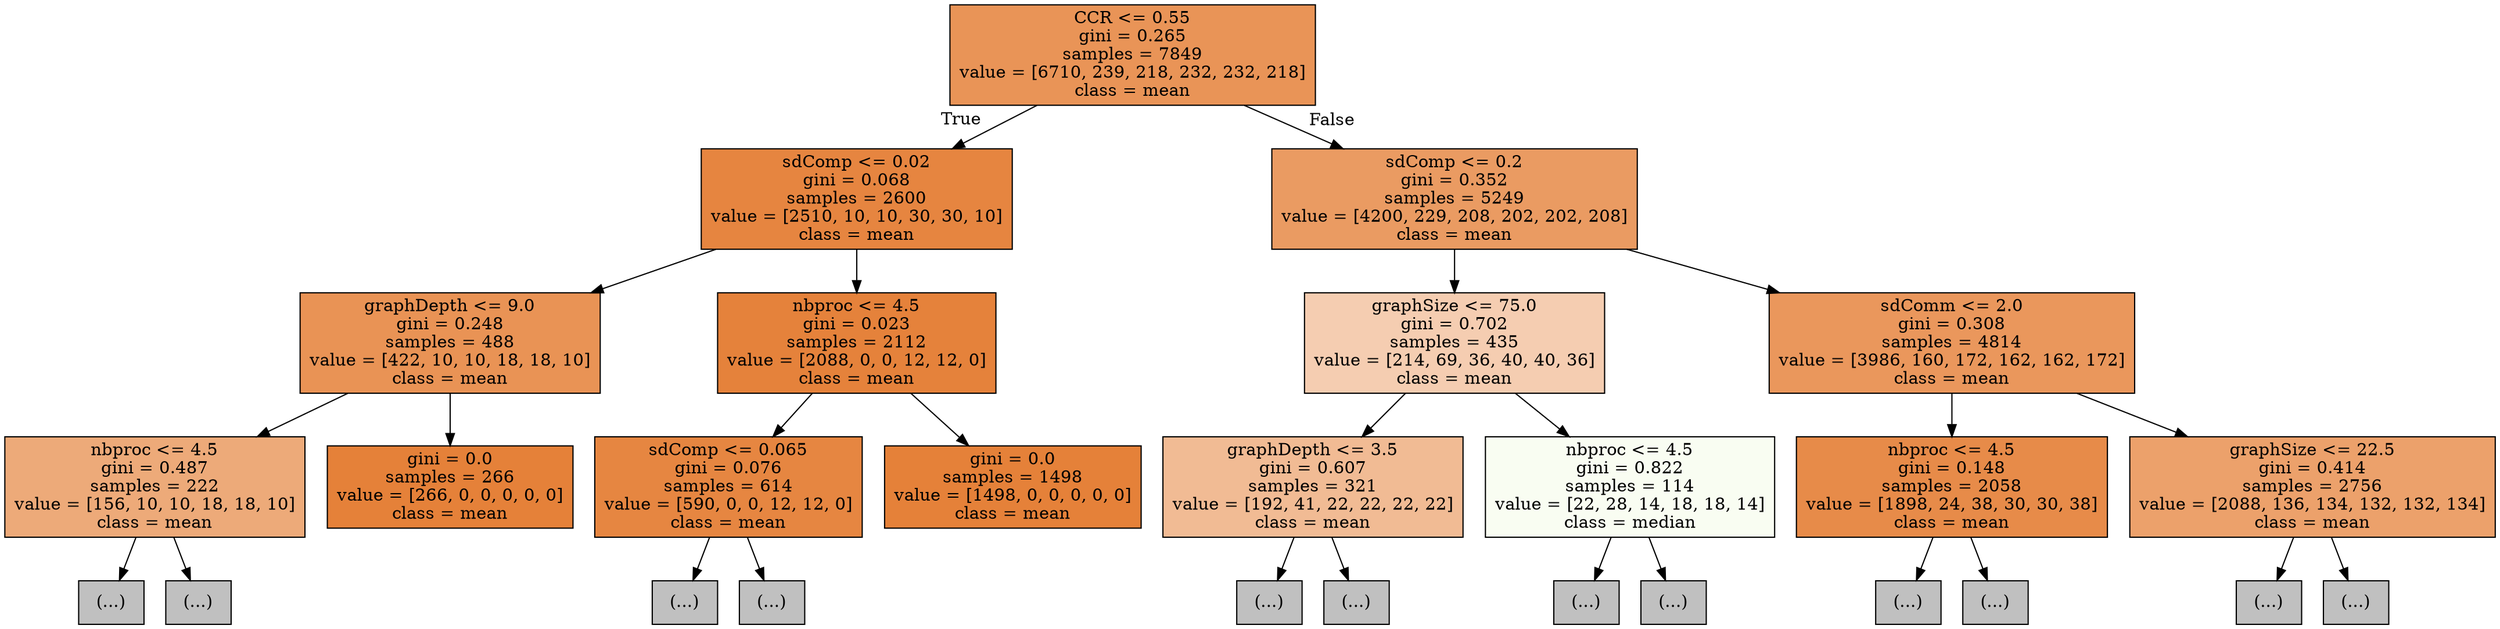 digraph Tree {
node [shape=box, style="filled", color="black"] ;
0 [label="CCR <= 0.55\ngini = 0.265\nsamples = 7849\nvalue = [6710, 239, 218, 232, 232, 218]\nclass = mean", fillcolor="#e99457"] ;
1 [label="sdComp <= 0.02\ngini = 0.068\nsamples = 2600\nvalue = [2510, 10, 10, 30, 30, 10]\nclass = mean", fillcolor="#e68540"] ;
0 -> 1 [labeldistance=2.5, labelangle=45, headlabel="True"] ;
2 [label="graphDepth <= 9.0\ngini = 0.248\nsamples = 488\nvalue = [422, 10, 10, 18, 18, 10]\nclass = mean", fillcolor="#e99355"] ;
1 -> 2 ;
3 [label="nbproc <= 4.5\ngini = 0.487\nsamples = 222\nvalue = [156, 10, 10, 18, 18, 10]\nclass = mean", fillcolor="#edaa79"] ;
2 -> 3 ;
4 [label="(...)", fillcolor="#C0C0C0"] ;
3 -> 4 ;
19 [label="(...)", fillcolor="#C0C0C0"] ;
3 -> 19 ;
28 [label="gini = 0.0\nsamples = 266\nvalue = [266, 0, 0, 0, 0, 0]\nclass = mean", fillcolor="#e58139"] ;
2 -> 28 ;
29 [label="nbproc <= 4.5\ngini = 0.023\nsamples = 2112\nvalue = [2088, 0, 0, 12, 12, 0]\nclass = mean", fillcolor="#e5823b"] ;
1 -> 29 ;
30 [label="sdComp <= 0.065\ngini = 0.076\nsamples = 614\nvalue = [590, 0, 0, 12, 12, 0]\nclass = mean", fillcolor="#e68641"] ;
29 -> 30 ;
31 [label="(...)", fillcolor="#C0C0C0"] ;
30 -> 31 ;
38 [label="(...)", fillcolor="#C0C0C0"] ;
30 -> 38 ;
39 [label="gini = 0.0\nsamples = 1498\nvalue = [1498, 0, 0, 0, 0, 0]\nclass = mean", fillcolor="#e58139"] ;
29 -> 39 ;
40 [label="sdComp <= 0.2\ngini = 0.352\nsamples = 5249\nvalue = [4200, 229, 208, 202, 202, 208]\nclass = mean", fillcolor="#ea9b62"] ;
0 -> 40 [labeldistance=2.5, labelangle=-45, headlabel="False"] ;
41 [label="graphSize <= 75.0\ngini = 0.702\nsamples = 435\nvalue = [214, 69, 36, 40, 40, 36]\nclass = mean", fillcolor="#f5cdb1"] ;
40 -> 41 ;
42 [label="graphDepth <= 3.5\ngini = 0.607\nsamples = 321\nvalue = [192, 41, 22, 22, 22, 22]\nclass = mean", fillcolor="#f1bb94"] ;
41 -> 42 ;
43 [label="(...)", fillcolor="#C0C0C0"] ;
42 -> 43 ;
52 [label="(...)", fillcolor="#C0C0C0"] ;
42 -> 52 ;
77 [label="nbproc <= 4.5\ngini = 0.822\nsamples = 114\nvalue = [22, 28, 14, 18, 18, 14]\nclass = median", fillcolor="#f9fdf2"] ;
41 -> 77 ;
78 [label="(...)", fillcolor="#C0C0C0"] ;
77 -> 78 ;
81 [label="(...)", fillcolor="#C0C0C0"] ;
77 -> 81 ;
84 [label="sdComm <= 2.0\ngini = 0.308\nsamples = 4814\nvalue = [3986, 160, 172, 162, 162, 172]\nclass = mean", fillcolor="#ea975c"] ;
40 -> 84 ;
85 [label="nbproc <= 4.5\ngini = 0.148\nsamples = 2058\nvalue = [1898, 24, 38, 30, 30, 38]\nclass = mean", fillcolor="#e78b49"] ;
84 -> 85 ;
86 [label="(...)", fillcolor="#C0C0C0"] ;
85 -> 86 ;
135 [label="(...)", fillcolor="#C0C0C0"] ;
85 -> 135 ;
144 [label="graphSize <= 22.5\ngini = 0.414\nsamples = 2756\nvalue = [2088, 136, 134, 132, 132, 134]\nclass = mean", fillcolor="#eca16b"] ;
84 -> 144 ;
145 [label="(...)", fillcolor="#C0C0C0"] ;
144 -> 145 ;
180 [label="(...)", fillcolor="#C0C0C0"] ;
144 -> 180 ;
}